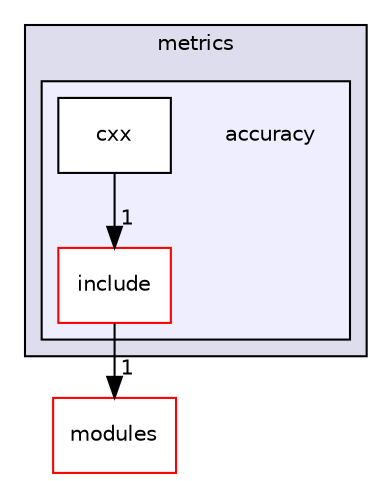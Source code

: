 digraph "accuracy" {
  compound=true
  node [ fontsize="10", fontname="Helvetica"];
  edge [ labelfontsize="10", labelfontname="Helvetica"];
  subgraph clusterdir_1d36772455cc971d77572a7bfca86cfa {
    graph [ bgcolor="#ddddee", pencolor="black", label="metrics" fontname="Helvetica", fontsize="10", URL="dir_1d36772455cc971d77572a7bfca86cfa.html"]
  subgraph clusterdir_33294208c7568a0faa6459e487c471ac {
    graph [ bgcolor="#eeeeff", pencolor="black", label="" URL="dir_33294208c7568a0faa6459e487c471ac.html"];
    dir_33294208c7568a0faa6459e487c471ac [shape=plaintext label="accuracy"];
    dir_e491aba64401993a29ab6a79173422a7 [shape=box label="cxx" color="black" fillcolor="white" style="filled" URL="dir_e491aba64401993a29ab6a79173422a7.html"];
    dir_dc4753f769b8e7e176f108276ab9eccd [shape=box label="include" color="red" fillcolor="white" style="filled" URL="dir_dc4753f769b8e7e176f108276ab9eccd.html"];
  }
  }
  dir_ee3c23494b4011e6a628e4900ef262df [shape=box label="modules" fillcolor="white" style="filled" color="red" URL="dir_ee3c23494b4011e6a628e4900ef262df.html"];
  dir_dc4753f769b8e7e176f108276ab9eccd->dir_ee3c23494b4011e6a628e4900ef262df [headlabel="1", labeldistance=1.5 headhref="dir_000071_000074.html"];
  dir_e491aba64401993a29ab6a79173422a7->dir_dc4753f769b8e7e176f108276ab9eccd [headlabel="1", labeldistance=1.5 headhref="dir_000070_000071.html"];
}
